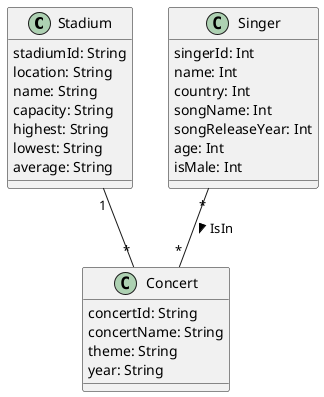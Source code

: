 @startuml "ConcertSinger"


class Stadium{
  stadiumId: String
  location: String
  name: String
  capacity: String
  highest: String
  lowest: String
  average: String
}

class Singer{
  singerId: Int
  name: Int
  country: Int
  songName: Int
  songReleaseYear: Int
  age: Int
  isMale: Int
}

class Concert{
  concertId: String
  concertName: String
  theme: String
  year: String
}


Stadium "1" -- "*" Concert

Singer "*" -- "*" Concert: IsIn >


@enduml